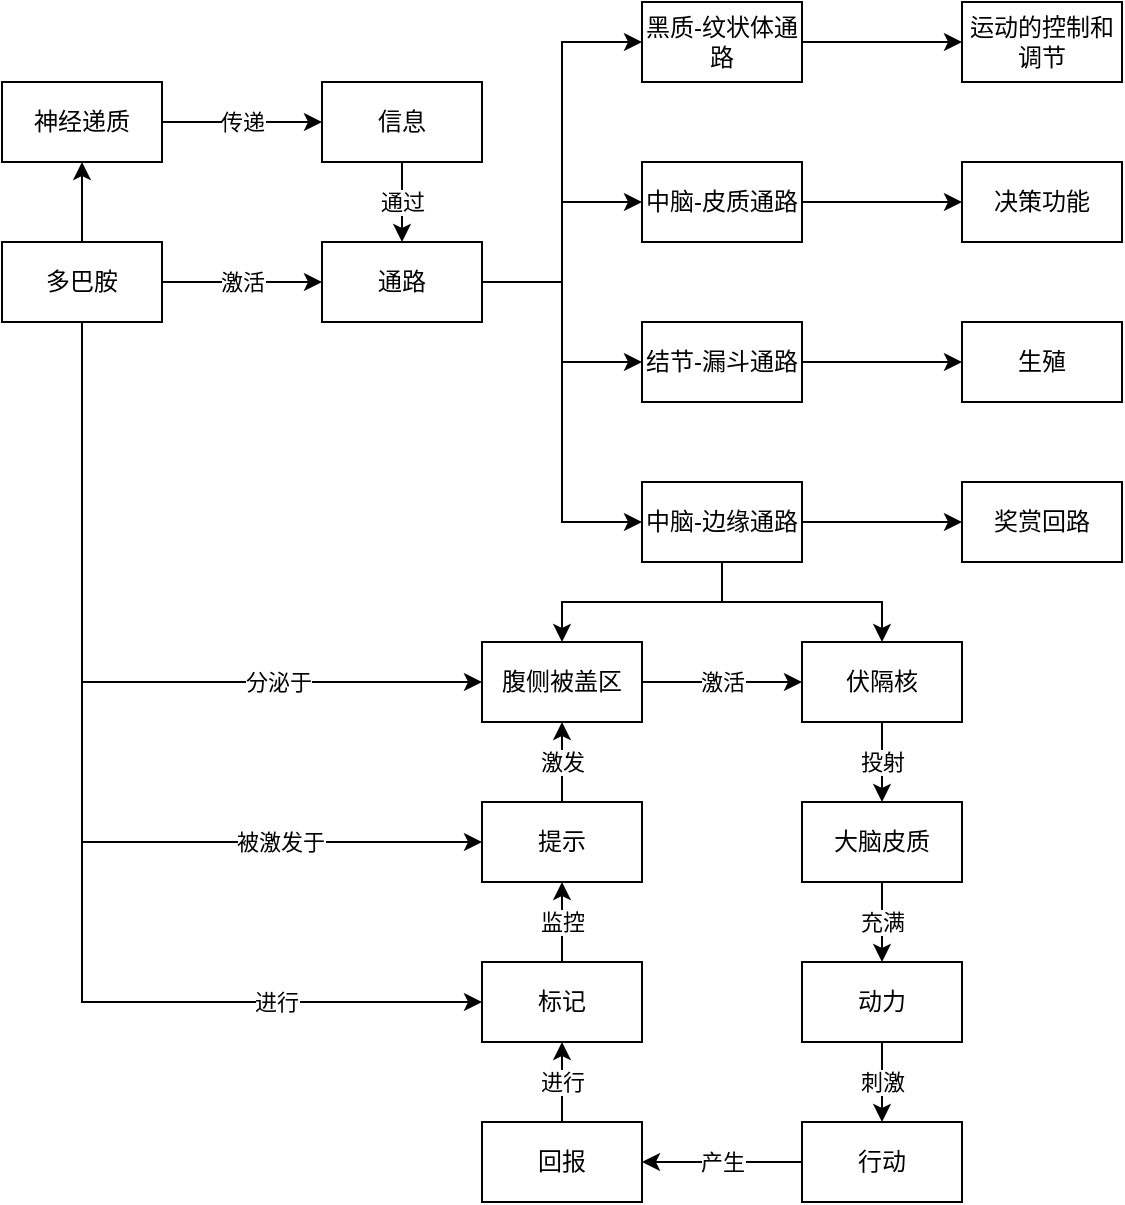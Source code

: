 <mxfile version="23.0.2" type="github">
  <diagram name="第 1 页" id="InVpTpU3V0zNdqeEfgY0">
    <mxGraphModel dx="1434" dy="746" grid="1" gridSize="10" guides="1" tooltips="1" connect="1" arrows="1" fold="1" page="1" pageScale="1" pageWidth="827" pageHeight="1169" math="0" shadow="0">
      <root>
        <mxCell id="0" />
        <mxCell id="1" parent="0" />
        <mxCell id="dXVaHJ1WDnaqwGABq15v-5" value="" style="edgeStyle=orthogonalEdgeStyle;rounded=0;orthogonalLoop=1;jettySize=auto;html=1;" edge="1" parent="1" source="dXVaHJ1WDnaqwGABq15v-1" target="dXVaHJ1WDnaqwGABq15v-3">
          <mxGeometry relative="1" as="geometry" />
        </mxCell>
        <mxCell id="dXVaHJ1WDnaqwGABq15v-8" value="激活" style="edgeStyle=orthogonalEdgeStyle;rounded=0;orthogonalLoop=1;jettySize=auto;html=1;" edge="1" parent="1" source="dXVaHJ1WDnaqwGABq15v-1" target="dXVaHJ1WDnaqwGABq15v-2">
          <mxGeometry relative="1" as="geometry" />
        </mxCell>
        <mxCell id="dXVaHJ1WDnaqwGABq15v-29" style="edgeStyle=orthogonalEdgeStyle;rounded=0;orthogonalLoop=1;jettySize=auto;html=1;entryX=0;entryY=0.5;entryDx=0;entryDy=0;" edge="1" parent="1" source="dXVaHJ1WDnaqwGABq15v-1" target="dXVaHJ1WDnaqwGABq15v-26">
          <mxGeometry relative="1" as="geometry">
            <Array as="points">
              <mxPoint x="120" y="460" />
            </Array>
          </mxGeometry>
        </mxCell>
        <mxCell id="dXVaHJ1WDnaqwGABq15v-49" value="分泌于" style="edgeLabel;html=1;align=center;verticalAlign=middle;resizable=0;points=[];" vertex="1" connectable="0" parent="dXVaHJ1WDnaqwGABq15v-29">
          <mxGeometry x="0.463" relative="1" as="geometry">
            <mxPoint as="offset" />
          </mxGeometry>
        </mxCell>
        <mxCell id="dXVaHJ1WDnaqwGABq15v-47" style="edgeStyle=orthogonalEdgeStyle;rounded=0;orthogonalLoop=1;jettySize=auto;html=1;entryX=0;entryY=0.5;entryDx=0;entryDy=0;" edge="1" parent="1" source="dXVaHJ1WDnaqwGABq15v-1" target="dXVaHJ1WDnaqwGABq15v-42">
          <mxGeometry relative="1" as="geometry">
            <Array as="points">
              <mxPoint x="120" y="620" />
            </Array>
          </mxGeometry>
        </mxCell>
        <mxCell id="dXVaHJ1WDnaqwGABq15v-50" value="进行" style="edgeLabel;html=1;align=center;verticalAlign=middle;resizable=0;points=[];" vertex="1" connectable="0" parent="dXVaHJ1WDnaqwGABq15v-47">
          <mxGeometry x="0.619" relative="1" as="geometry">
            <mxPoint as="offset" />
          </mxGeometry>
        </mxCell>
        <mxCell id="dXVaHJ1WDnaqwGABq15v-48" style="edgeStyle=orthogonalEdgeStyle;rounded=0;orthogonalLoop=1;jettySize=auto;html=1;entryX=0;entryY=0.5;entryDx=0;entryDy=0;" edge="1" parent="1" source="dXVaHJ1WDnaqwGABq15v-1" target="dXVaHJ1WDnaqwGABq15v-44">
          <mxGeometry relative="1" as="geometry">
            <Array as="points">
              <mxPoint x="120" y="540" />
            </Array>
          </mxGeometry>
        </mxCell>
        <mxCell id="dXVaHJ1WDnaqwGABq15v-51" value="被激发于" style="edgeLabel;html=1;align=center;verticalAlign=middle;resizable=0;points=[];" vertex="1" connectable="0" parent="dXVaHJ1WDnaqwGABq15v-48">
          <mxGeometry x="0.556" relative="1" as="geometry">
            <mxPoint x="1" as="offset" />
          </mxGeometry>
        </mxCell>
        <mxCell id="dXVaHJ1WDnaqwGABq15v-1" value="多巴胺" style="rounded=0;whiteSpace=wrap;html=1;" vertex="1" parent="1">
          <mxGeometry x="80" y="240" width="80" height="40" as="geometry" />
        </mxCell>
        <mxCell id="dXVaHJ1WDnaqwGABq15v-18" style="edgeStyle=orthogonalEdgeStyle;rounded=0;orthogonalLoop=1;jettySize=auto;html=1;entryX=0;entryY=0.5;entryDx=0;entryDy=0;" edge="1" parent="1" source="dXVaHJ1WDnaqwGABq15v-2" target="dXVaHJ1WDnaqwGABq15v-10">
          <mxGeometry relative="1" as="geometry" />
        </mxCell>
        <mxCell id="dXVaHJ1WDnaqwGABq15v-19" style="edgeStyle=orthogonalEdgeStyle;rounded=0;orthogonalLoop=1;jettySize=auto;html=1;entryX=0;entryY=0.5;entryDx=0;entryDy=0;" edge="1" parent="1" source="dXVaHJ1WDnaqwGABq15v-2" target="dXVaHJ1WDnaqwGABq15v-11">
          <mxGeometry relative="1" as="geometry" />
        </mxCell>
        <mxCell id="dXVaHJ1WDnaqwGABq15v-20" style="edgeStyle=orthogonalEdgeStyle;rounded=0;orthogonalLoop=1;jettySize=auto;html=1;entryX=0;entryY=0.5;entryDx=0;entryDy=0;" edge="1" parent="1" source="dXVaHJ1WDnaqwGABq15v-2" target="dXVaHJ1WDnaqwGABq15v-12">
          <mxGeometry relative="1" as="geometry" />
        </mxCell>
        <mxCell id="dXVaHJ1WDnaqwGABq15v-21" style="edgeStyle=orthogonalEdgeStyle;rounded=0;orthogonalLoop=1;jettySize=auto;html=1;entryX=0;entryY=0.5;entryDx=0;entryDy=0;" edge="1" parent="1" source="dXVaHJ1WDnaqwGABq15v-2" target="dXVaHJ1WDnaqwGABq15v-13">
          <mxGeometry relative="1" as="geometry" />
        </mxCell>
        <mxCell id="dXVaHJ1WDnaqwGABq15v-2" value="通路" style="rounded=0;whiteSpace=wrap;html=1;" vertex="1" parent="1">
          <mxGeometry x="240" y="240" width="80" height="40" as="geometry" />
        </mxCell>
        <mxCell id="dXVaHJ1WDnaqwGABq15v-6" value="传递" style="edgeStyle=orthogonalEdgeStyle;rounded=0;orthogonalLoop=1;jettySize=auto;html=1;" edge="1" parent="1" source="dXVaHJ1WDnaqwGABq15v-3" target="dXVaHJ1WDnaqwGABq15v-4">
          <mxGeometry relative="1" as="geometry" />
        </mxCell>
        <mxCell id="dXVaHJ1WDnaqwGABq15v-3" value="神经递质" style="rounded=0;whiteSpace=wrap;html=1;" vertex="1" parent="1">
          <mxGeometry x="80" y="160" width="80" height="40" as="geometry" />
        </mxCell>
        <mxCell id="dXVaHJ1WDnaqwGABq15v-7" value="通过" style="edgeStyle=orthogonalEdgeStyle;rounded=0;orthogonalLoop=1;jettySize=auto;html=1;" edge="1" parent="1" source="dXVaHJ1WDnaqwGABq15v-4" target="dXVaHJ1WDnaqwGABq15v-2">
          <mxGeometry relative="1" as="geometry" />
        </mxCell>
        <mxCell id="dXVaHJ1WDnaqwGABq15v-4" value="信息" style="rounded=0;whiteSpace=wrap;html=1;" vertex="1" parent="1">
          <mxGeometry x="240" y="160" width="80" height="40" as="geometry" />
        </mxCell>
        <mxCell id="dXVaHJ1WDnaqwGABq15v-22" value="" style="edgeStyle=orthogonalEdgeStyle;rounded=0;orthogonalLoop=1;jettySize=auto;html=1;" edge="1" parent="1" source="dXVaHJ1WDnaqwGABq15v-10" target="dXVaHJ1WDnaqwGABq15v-14">
          <mxGeometry relative="1" as="geometry" />
        </mxCell>
        <mxCell id="dXVaHJ1WDnaqwGABq15v-10" value="黑质-纹状体通路" style="rounded=0;whiteSpace=wrap;html=1;" vertex="1" parent="1">
          <mxGeometry x="400" y="120" width="80" height="40" as="geometry" />
        </mxCell>
        <mxCell id="dXVaHJ1WDnaqwGABq15v-23" value="" style="edgeStyle=orthogonalEdgeStyle;rounded=0;orthogonalLoop=1;jettySize=auto;html=1;" edge="1" parent="1" source="dXVaHJ1WDnaqwGABq15v-11" target="dXVaHJ1WDnaqwGABq15v-15">
          <mxGeometry relative="1" as="geometry" />
        </mxCell>
        <mxCell id="dXVaHJ1WDnaqwGABq15v-11" value="中脑-皮质通路" style="rounded=0;whiteSpace=wrap;html=1;" vertex="1" parent="1">
          <mxGeometry x="400" y="200" width="80" height="40" as="geometry" />
        </mxCell>
        <mxCell id="dXVaHJ1WDnaqwGABq15v-24" value="" style="edgeStyle=orthogonalEdgeStyle;rounded=0;orthogonalLoop=1;jettySize=auto;html=1;" edge="1" parent="1" source="dXVaHJ1WDnaqwGABq15v-12" target="dXVaHJ1WDnaqwGABq15v-16">
          <mxGeometry relative="1" as="geometry" />
        </mxCell>
        <mxCell id="dXVaHJ1WDnaqwGABq15v-12" value="结节-漏斗通路" style="rounded=0;whiteSpace=wrap;html=1;" vertex="1" parent="1">
          <mxGeometry x="400" y="280" width="80" height="40" as="geometry" />
        </mxCell>
        <mxCell id="dXVaHJ1WDnaqwGABq15v-25" value="" style="edgeStyle=orthogonalEdgeStyle;rounded=0;orthogonalLoop=1;jettySize=auto;html=1;" edge="1" parent="1" source="dXVaHJ1WDnaqwGABq15v-13" target="dXVaHJ1WDnaqwGABq15v-17">
          <mxGeometry relative="1" as="geometry" />
        </mxCell>
        <mxCell id="dXVaHJ1WDnaqwGABq15v-30" style="edgeStyle=orthogonalEdgeStyle;rounded=0;orthogonalLoop=1;jettySize=auto;html=1;" edge="1" parent="1" source="dXVaHJ1WDnaqwGABq15v-13" target="dXVaHJ1WDnaqwGABq15v-26">
          <mxGeometry relative="1" as="geometry" />
        </mxCell>
        <mxCell id="dXVaHJ1WDnaqwGABq15v-31" style="edgeStyle=orthogonalEdgeStyle;rounded=0;orthogonalLoop=1;jettySize=auto;html=1;" edge="1" parent="1" source="dXVaHJ1WDnaqwGABq15v-13" target="dXVaHJ1WDnaqwGABq15v-27">
          <mxGeometry relative="1" as="geometry" />
        </mxCell>
        <mxCell id="dXVaHJ1WDnaqwGABq15v-13" value="中脑-边缘通路" style="rounded=0;whiteSpace=wrap;html=1;" vertex="1" parent="1">
          <mxGeometry x="400" y="360" width="80" height="40" as="geometry" />
        </mxCell>
        <mxCell id="dXVaHJ1WDnaqwGABq15v-14" value="运动的控制和调节" style="rounded=0;whiteSpace=wrap;html=1;" vertex="1" parent="1">
          <mxGeometry x="560" y="120" width="80" height="40" as="geometry" />
        </mxCell>
        <mxCell id="dXVaHJ1WDnaqwGABq15v-15" value="决策功能" style="rounded=0;whiteSpace=wrap;html=1;" vertex="1" parent="1">
          <mxGeometry x="560" y="200" width="80" height="40" as="geometry" />
        </mxCell>
        <mxCell id="dXVaHJ1WDnaqwGABq15v-16" value="生殖" style="rounded=0;whiteSpace=wrap;html=1;" vertex="1" parent="1">
          <mxGeometry x="560" y="280" width="80" height="40" as="geometry" />
        </mxCell>
        <mxCell id="dXVaHJ1WDnaqwGABq15v-17" value="奖赏回路" style="rounded=0;whiteSpace=wrap;html=1;" vertex="1" parent="1">
          <mxGeometry x="560" y="360" width="80" height="40" as="geometry" />
        </mxCell>
        <mxCell id="dXVaHJ1WDnaqwGABq15v-32" value="激活" style="edgeStyle=orthogonalEdgeStyle;rounded=0;orthogonalLoop=1;jettySize=auto;html=1;" edge="1" parent="1" source="dXVaHJ1WDnaqwGABq15v-26" target="dXVaHJ1WDnaqwGABq15v-27">
          <mxGeometry relative="1" as="geometry" />
        </mxCell>
        <mxCell id="dXVaHJ1WDnaqwGABq15v-26" value="腹侧被盖区" style="rounded=0;whiteSpace=wrap;html=1;" vertex="1" parent="1">
          <mxGeometry x="320" y="440" width="80" height="40" as="geometry" />
        </mxCell>
        <mxCell id="dXVaHJ1WDnaqwGABq15v-33" value="投射" style="edgeStyle=orthogonalEdgeStyle;rounded=0;orthogonalLoop=1;jettySize=auto;html=1;" edge="1" parent="1" source="dXVaHJ1WDnaqwGABq15v-27" target="dXVaHJ1WDnaqwGABq15v-28">
          <mxGeometry relative="1" as="geometry" />
        </mxCell>
        <mxCell id="dXVaHJ1WDnaqwGABq15v-27" value="伏隔核" style="rounded=0;whiteSpace=wrap;html=1;" vertex="1" parent="1">
          <mxGeometry x="480" y="440" width="80" height="40" as="geometry" />
        </mxCell>
        <mxCell id="dXVaHJ1WDnaqwGABq15v-35" value="充满" style="edgeStyle=orthogonalEdgeStyle;rounded=0;orthogonalLoop=1;jettySize=auto;html=1;" edge="1" parent="1" source="dXVaHJ1WDnaqwGABq15v-28" target="dXVaHJ1WDnaqwGABq15v-34">
          <mxGeometry relative="1" as="geometry" />
        </mxCell>
        <mxCell id="dXVaHJ1WDnaqwGABq15v-28" value="大脑皮质" style="rounded=0;whiteSpace=wrap;html=1;" vertex="1" parent="1">
          <mxGeometry x="480" y="520" width="80" height="40" as="geometry" />
        </mxCell>
        <mxCell id="dXVaHJ1WDnaqwGABq15v-37" value="刺激" style="edgeStyle=orthogonalEdgeStyle;rounded=0;orthogonalLoop=1;jettySize=auto;html=1;" edge="1" parent="1" source="dXVaHJ1WDnaqwGABq15v-34" target="dXVaHJ1WDnaqwGABq15v-36">
          <mxGeometry relative="1" as="geometry" />
        </mxCell>
        <mxCell id="dXVaHJ1WDnaqwGABq15v-34" value="动力" style="rounded=0;whiteSpace=wrap;html=1;" vertex="1" parent="1">
          <mxGeometry x="480" y="600" width="80" height="40" as="geometry" />
        </mxCell>
        <mxCell id="dXVaHJ1WDnaqwGABq15v-38" value="产生" style="edgeStyle=orthogonalEdgeStyle;rounded=0;orthogonalLoop=1;jettySize=auto;html=1;entryX=1;entryY=0.5;entryDx=0;entryDy=0;" edge="1" parent="1" source="dXVaHJ1WDnaqwGABq15v-36">
          <mxGeometry relative="1" as="geometry">
            <mxPoint x="400" y="700" as="targetPoint" />
          </mxGeometry>
        </mxCell>
        <mxCell id="dXVaHJ1WDnaqwGABq15v-36" value="行动" style="rounded=0;whiteSpace=wrap;html=1;" vertex="1" parent="1">
          <mxGeometry x="480" y="680" width="80" height="40" as="geometry" />
        </mxCell>
        <mxCell id="dXVaHJ1WDnaqwGABq15v-43" value="进行" style="edgeStyle=orthogonalEdgeStyle;rounded=0;orthogonalLoop=1;jettySize=auto;html=1;" edge="1" parent="1" source="dXVaHJ1WDnaqwGABq15v-41" target="dXVaHJ1WDnaqwGABq15v-42">
          <mxGeometry relative="1" as="geometry" />
        </mxCell>
        <mxCell id="dXVaHJ1WDnaqwGABq15v-41" value="回报" style="rounded=0;whiteSpace=wrap;html=1;" vertex="1" parent="1">
          <mxGeometry x="320" y="680" width="80" height="40" as="geometry" />
        </mxCell>
        <mxCell id="dXVaHJ1WDnaqwGABq15v-45" value="监控" style="edgeStyle=orthogonalEdgeStyle;rounded=0;orthogonalLoop=1;jettySize=auto;html=1;" edge="1" parent="1" source="dXVaHJ1WDnaqwGABq15v-42" target="dXVaHJ1WDnaqwGABq15v-44">
          <mxGeometry relative="1" as="geometry" />
        </mxCell>
        <mxCell id="dXVaHJ1WDnaqwGABq15v-42" value="标记" style="rounded=0;whiteSpace=wrap;html=1;" vertex="1" parent="1">
          <mxGeometry x="320" y="600" width="80" height="40" as="geometry" />
        </mxCell>
        <mxCell id="dXVaHJ1WDnaqwGABq15v-46" value="激发" style="edgeStyle=orthogonalEdgeStyle;rounded=0;orthogonalLoop=1;jettySize=auto;html=1;" edge="1" parent="1" source="dXVaHJ1WDnaqwGABq15v-44" target="dXVaHJ1WDnaqwGABq15v-26">
          <mxGeometry relative="1" as="geometry" />
        </mxCell>
        <mxCell id="dXVaHJ1WDnaqwGABq15v-44" value="提示" style="rounded=0;whiteSpace=wrap;html=1;" vertex="1" parent="1">
          <mxGeometry x="320" y="520" width="80" height="40" as="geometry" />
        </mxCell>
      </root>
    </mxGraphModel>
  </diagram>
</mxfile>
